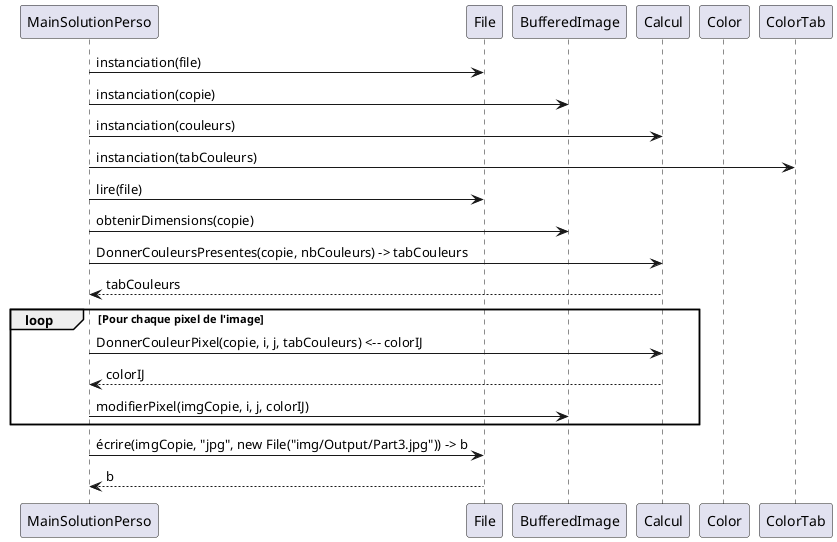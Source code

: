 @startuml


participant MainSolutionPerso
participant File
participant BufferedImage
participant Calcul
participant Color
participant ColorTab

MainSolutionPerso -> File: instanciation(file)
MainSolutionPerso -> BufferedImage: instanciation(copie)
MainSolutionPerso -> Calcul: instanciation(couleurs)
MainSolutionPerso -> ColorTab: instanciation(tabCouleurs)

MainSolutionPerso -> File: lire(file)
MainSolutionPerso -> BufferedImage: obtenirDimensions(copie)
MainSolutionPerso -> Calcul: DonnerCouleursPresentes(copie, nbCouleurs) -> tabCouleurs
MainSolutionPerso <-- Calcul: tabCouleurs

loop Pour chaque pixel de l'image
    MainSolutionPerso -> Calcul: DonnerCouleurPixel(copie, i, j, tabCouleurs) <-- colorIJ
    MainSolutionPerso <-- Calcul : colorIJ
    MainSolutionPerso -> BufferedImage: modifierPixel(imgCopie, i, j, colorIJ)
end

MainSolutionPerso -> File: écrire(imgCopie, "jpg", new File("img/Output/Part3.jpg")) -> b
MainSolutionPerso <-- File: b

@enduml
